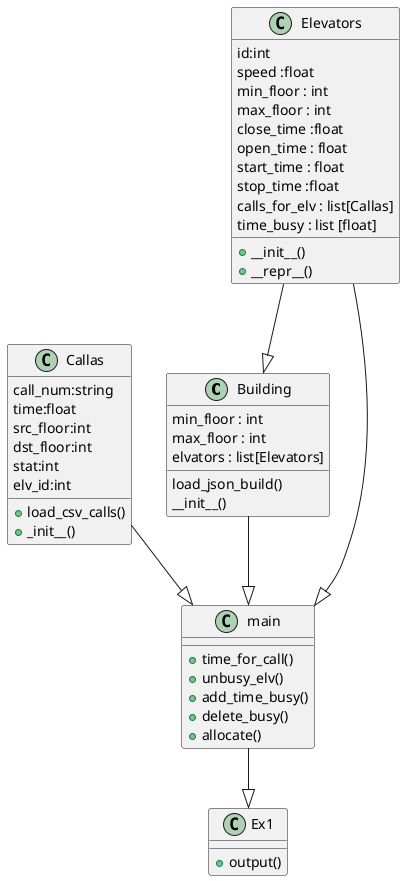 @startuml
'https://plantuml.com/class-diagram

class Building{
min_floor : int
max_floor : int
elvators : list[Elevators]
load_json_build()
__init__()
}
class Callas{
call_num:string
time:float
src_floor:int
dst_floor:int
stat:int
elv_id:int
+load_csv_calls()
+_init__()
}

class Ex1{
+output()
}
class Elevators{
id:int
speed :float
min_floor : int
max_floor : int
close_time :float
open_time : float
start_time : float
stop_time :float
calls_for_elv : list[Callas]
time_busy : list [float]
+__init__()
+__repr__()
}

class main{
+time_for_call()
+unbusy_elv()
+add_time_busy()
+delete_busy()
+allocate()
}
Elevators --|> Building
Callas --|> main
Building --|> main
Elevators --|> main
main --|> Ex1






@enduml
